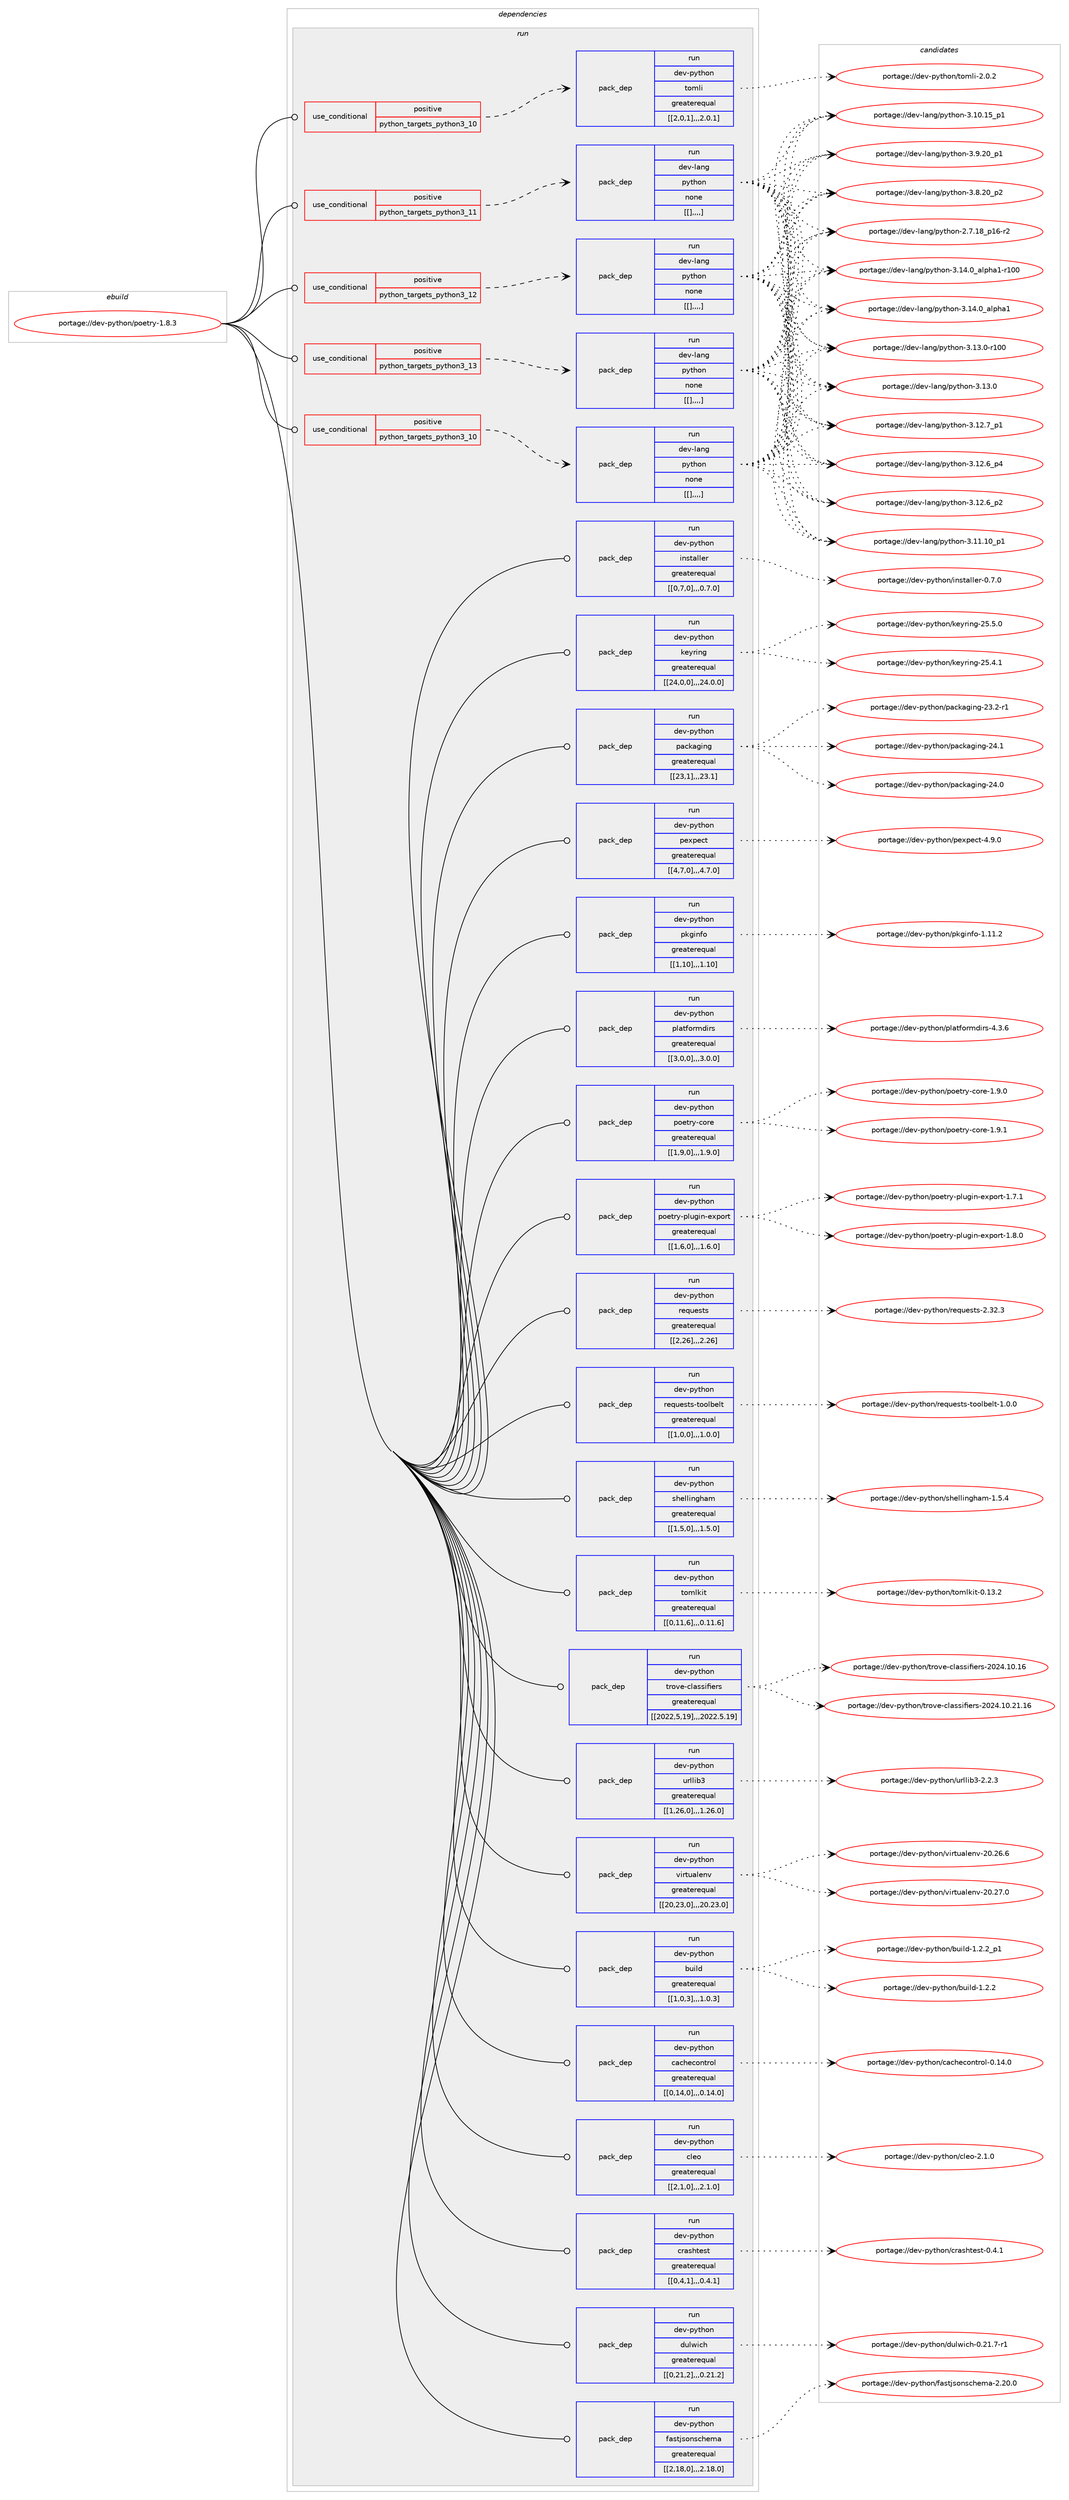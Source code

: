 digraph prolog {

# *************
# Graph options
# *************

newrank=true;
concentrate=true;
compound=true;
graph [rankdir=LR,fontname=Helvetica,fontsize=10,ranksep=1.5];#, ranksep=2.5, nodesep=0.2];
edge  [arrowhead=vee];
node  [fontname=Helvetica,fontsize=10];

# **********
# The ebuild
# **********

subgraph cluster_leftcol {
color=gray;
label=<<i>ebuild</i>>;
id [label="portage://dev-python/poetry-1.8.3", color=red, width=4, href="../dev-python/poetry-1.8.3.svg"];
}

# ****************
# The dependencies
# ****************

subgraph cluster_midcol {
color=gray;
label=<<i>dependencies</i>>;
subgraph cluster_compile {
fillcolor="#eeeeee";
style=filled;
label=<<i>compile</i>>;
}
subgraph cluster_compileandrun {
fillcolor="#eeeeee";
style=filled;
label=<<i>compile and run</i>>;
}
subgraph cluster_run {
fillcolor="#eeeeee";
style=filled;
label=<<i>run</i>>;
subgraph cond38669 {
dependency161145 [label=<<TABLE BORDER="0" CELLBORDER="1" CELLSPACING="0" CELLPADDING="4"><TR><TD ROWSPAN="3" CELLPADDING="10">use_conditional</TD></TR><TR><TD>positive</TD></TR><TR><TD>python_targets_python3_10</TD></TR></TABLE>>, shape=none, color=red];
subgraph pack121158 {
dependency161186 [label=<<TABLE BORDER="0" CELLBORDER="1" CELLSPACING="0" CELLPADDING="4" WIDTH="220"><TR><TD ROWSPAN="6" CELLPADDING="30">pack_dep</TD></TR><TR><TD WIDTH="110">run</TD></TR><TR><TD>dev-lang</TD></TR><TR><TD>python</TD></TR><TR><TD>none</TD></TR><TR><TD>[[],,,,]</TD></TR></TABLE>>, shape=none, color=blue];
}
dependency161145:e -> dependency161186:w [weight=20,style="dashed",arrowhead="vee"];
}
id:e -> dependency161145:w [weight=20,style="solid",arrowhead="odot"];
subgraph cond38689 {
dependency161190 [label=<<TABLE BORDER="0" CELLBORDER="1" CELLSPACING="0" CELLPADDING="4"><TR><TD ROWSPAN="3" CELLPADDING="10">use_conditional</TD></TR><TR><TD>positive</TD></TR><TR><TD>python_targets_python3_10</TD></TR></TABLE>>, shape=none, color=red];
subgraph pack121188 {
dependency161206 [label=<<TABLE BORDER="0" CELLBORDER="1" CELLSPACING="0" CELLPADDING="4" WIDTH="220"><TR><TD ROWSPAN="6" CELLPADDING="30">pack_dep</TD></TR><TR><TD WIDTH="110">run</TD></TR><TR><TD>dev-python</TD></TR><TR><TD>tomli</TD></TR><TR><TD>greaterequal</TD></TR><TR><TD>[[2,0,1],,,2.0.1]</TD></TR></TABLE>>, shape=none, color=blue];
}
dependency161190:e -> dependency161206:w [weight=20,style="dashed",arrowhead="vee"];
}
id:e -> dependency161190:w [weight=20,style="solid",arrowhead="odot"];
subgraph cond38694 {
dependency161230 [label=<<TABLE BORDER="0" CELLBORDER="1" CELLSPACING="0" CELLPADDING="4"><TR><TD ROWSPAN="3" CELLPADDING="10">use_conditional</TD></TR><TR><TD>positive</TD></TR><TR><TD>python_targets_python3_11</TD></TR></TABLE>>, shape=none, color=red];
subgraph pack121208 {
dependency161232 [label=<<TABLE BORDER="0" CELLBORDER="1" CELLSPACING="0" CELLPADDING="4" WIDTH="220"><TR><TD ROWSPAN="6" CELLPADDING="30">pack_dep</TD></TR><TR><TD WIDTH="110">run</TD></TR><TR><TD>dev-lang</TD></TR><TR><TD>python</TD></TR><TR><TD>none</TD></TR><TR><TD>[[],,,,]</TD></TR></TABLE>>, shape=none, color=blue];
}
dependency161230:e -> dependency161232:w [weight=20,style="dashed",arrowhead="vee"];
}
id:e -> dependency161230:w [weight=20,style="solid",arrowhead="odot"];
subgraph cond38715 {
dependency161269 [label=<<TABLE BORDER="0" CELLBORDER="1" CELLSPACING="0" CELLPADDING="4"><TR><TD ROWSPAN="3" CELLPADDING="10">use_conditional</TD></TR><TR><TD>positive</TD></TR><TR><TD>python_targets_python3_12</TD></TR></TABLE>>, shape=none, color=red];
subgraph pack121261 {
dependency161324 [label=<<TABLE BORDER="0" CELLBORDER="1" CELLSPACING="0" CELLPADDING="4" WIDTH="220"><TR><TD ROWSPAN="6" CELLPADDING="30">pack_dep</TD></TR><TR><TD WIDTH="110">run</TD></TR><TR><TD>dev-lang</TD></TR><TR><TD>python</TD></TR><TR><TD>none</TD></TR><TR><TD>[[],,,,]</TD></TR></TABLE>>, shape=none, color=blue];
}
dependency161269:e -> dependency161324:w [weight=20,style="dashed",arrowhead="vee"];
}
id:e -> dependency161269:w [weight=20,style="solid",arrowhead="odot"];
subgraph cond38744 {
dependency161345 [label=<<TABLE BORDER="0" CELLBORDER="1" CELLSPACING="0" CELLPADDING="4"><TR><TD ROWSPAN="3" CELLPADDING="10">use_conditional</TD></TR><TR><TD>positive</TD></TR><TR><TD>python_targets_python3_13</TD></TR></TABLE>>, shape=none, color=red];
subgraph pack121331 {
dependency161418 [label=<<TABLE BORDER="0" CELLBORDER="1" CELLSPACING="0" CELLPADDING="4" WIDTH="220"><TR><TD ROWSPAN="6" CELLPADDING="30">pack_dep</TD></TR><TR><TD WIDTH="110">run</TD></TR><TR><TD>dev-lang</TD></TR><TR><TD>python</TD></TR><TR><TD>none</TD></TR><TR><TD>[[],,,,]</TD></TR></TABLE>>, shape=none, color=blue];
}
dependency161345:e -> dependency161418:w [weight=20,style="dashed",arrowhead="vee"];
}
id:e -> dependency161345:w [weight=20,style="solid",arrowhead="odot"];
subgraph pack121347 {
dependency161437 [label=<<TABLE BORDER="0" CELLBORDER="1" CELLSPACING="0" CELLPADDING="4" WIDTH="220"><TR><TD ROWSPAN="6" CELLPADDING="30">pack_dep</TD></TR><TR><TD WIDTH="110">run</TD></TR><TR><TD>dev-python</TD></TR><TR><TD>build</TD></TR><TR><TD>greaterequal</TD></TR><TR><TD>[[1,0,3],,,1.0.3]</TD></TR></TABLE>>, shape=none, color=blue];
}
id:e -> dependency161437:w [weight=20,style="solid",arrowhead="odot"];
subgraph pack121353 {
dependency161505 [label=<<TABLE BORDER="0" CELLBORDER="1" CELLSPACING="0" CELLPADDING="4" WIDTH="220"><TR><TD ROWSPAN="6" CELLPADDING="30">pack_dep</TD></TR><TR><TD WIDTH="110">run</TD></TR><TR><TD>dev-python</TD></TR><TR><TD>cachecontrol</TD></TR><TR><TD>greaterequal</TD></TR><TR><TD>[[0,14,0],,,0.14.0]</TD></TR></TABLE>>, shape=none, color=blue];
}
id:e -> dependency161505:w [weight=20,style="solid",arrowhead="odot"];
subgraph pack121394 {
dependency161511 [label=<<TABLE BORDER="0" CELLBORDER="1" CELLSPACING="0" CELLPADDING="4" WIDTH="220"><TR><TD ROWSPAN="6" CELLPADDING="30">pack_dep</TD></TR><TR><TD WIDTH="110">run</TD></TR><TR><TD>dev-python</TD></TR><TR><TD>cleo</TD></TR><TR><TD>greaterequal</TD></TR><TR><TD>[[2,1,0],,,2.1.0]</TD></TR></TABLE>>, shape=none, color=blue];
}
id:e -> dependency161511:w [weight=20,style="solid",arrowhead="odot"];
subgraph pack121401 {
dependency161515 [label=<<TABLE BORDER="0" CELLBORDER="1" CELLSPACING="0" CELLPADDING="4" WIDTH="220"><TR><TD ROWSPAN="6" CELLPADDING="30">pack_dep</TD></TR><TR><TD WIDTH="110">run</TD></TR><TR><TD>dev-python</TD></TR><TR><TD>crashtest</TD></TR><TR><TD>greaterequal</TD></TR><TR><TD>[[0,4,1],,,0.4.1]</TD></TR></TABLE>>, shape=none, color=blue];
}
id:e -> dependency161515:w [weight=20,style="solid",arrowhead="odot"];
subgraph pack121409 {
dependency161529 [label=<<TABLE BORDER="0" CELLBORDER="1" CELLSPACING="0" CELLPADDING="4" WIDTH="220"><TR><TD ROWSPAN="6" CELLPADDING="30">pack_dep</TD></TR><TR><TD WIDTH="110">run</TD></TR><TR><TD>dev-python</TD></TR><TR><TD>dulwich</TD></TR><TR><TD>greaterequal</TD></TR><TR><TD>[[0,21,2],,,0.21.2]</TD></TR></TABLE>>, shape=none, color=blue];
}
id:e -> dependency161529:w [weight=20,style="solid",arrowhead="odot"];
subgraph pack121412 {
dependency161535 [label=<<TABLE BORDER="0" CELLBORDER="1" CELLSPACING="0" CELLPADDING="4" WIDTH="220"><TR><TD ROWSPAN="6" CELLPADDING="30">pack_dep</TD></TR><TR><TD WIDTH="110">run</TD></TR><TR><TD>dev-python</TD></TR><TR><TD>fastjsonschema</TD></TR><TR><TD>greaterequal</TD></TR><TR><TD>[[2,18,0],,,2.18.0]</TD></TR></TABLE>>, shape=none, color=blue];
}
id:e -> dependency161535:w [weight=20,style="solid",arrowhead="odot"];
subgraph pack121423 {
dependency161564 [label=<<TABLE BORDER="0" CELLBORDER="1" CELLSPACING="0" CELLPADDING="4" WIDTH="220"><TR><TD ROWSPAN="6" CELLPADDING="30">pack_dep</TD></TR><TR><TD WIDTH="110">run</TD></TR><TR><TD>dev-python</TD></TR><TR><TD>installer</TD></TR><TR><TD>greaterequal</TD></TR><TR><TD>[[0,7,0],,,0.7.0]</TD></TR></TABLE>>, shape=none, color=blue];
}
id:e -> dependency161564:w [weight=20,style="solid",arrowhead="odot"];
subgraph pack121431 {
dependency161568 [label=<<TABLE BORDER="0" CELLBORDER="1" CELLSPACING="0" CELLPADDING="4" WIDTH="220"><TR><TD ROWSPAN="6" CELLPADDING="30">pack_dep</TD></TR><TR><TD WIDTH="110">run</TD></TR><TR><TD>dev-python</TD></TR><TR><TD>keyring</TD></TR><TR><TD>greaterequal</TD></TR><TR><TD>[[24,0,0],,,24.0.0]</TD></TR></TABLE>>, shape=none, color=blue];
}
id:e -> dependency161568:w [weight=20,style="solid",arrowhead="odot"];
subgraph pack121440 {
dependency161581 [label=<<TABLE BORDER="0" CELLBORDER="1" CELLSPACING="0" CELLPADDING="4" WIDTH="220"><TR><TD ROWSPAN="6" CELLPADDING="30">pack_dep</TD></TR><TR><TD WIDTH="110">run</TD></TR><TR><TD>dev-python</TD></TR><TR><TD>packaging</TD></TR><TR><TD>greaterequal</TD></TR><TR><TD>[[23,1],,,23.1]</TD></TR></TABLE>>, shape=none, color=blue];
}
id:e -> dependency161581:w [weight=20,style="solid",arrowhead="odot"];
subgraph pack121444 {
dependency161600 [label=<<TABLE BORDER="0" CELLBORDER="1" CELLSPACING="0" CELLPADDING="4" WIDTH="220"><TR><TD ROWSPAN="6" CELLPADDING="30">pack_dep</TD></TR><TR><TD WIDTH="110">run</TD></TR><TR><TD>dev-python</TD></TR><TR><TD>pexpect</TD></TR><TR><TD>greaterequal</TD></TR><TR><TD>[[4,7,0],,,4.7.0]</TD></TR></TABLE>>, shape=none, color=blue];
}
id:e -> dependency161600:w [weight=20,style="solid",arrowhead="odot"];
subgraph pack121453 {
dependency161617 [label=<<TABLE BORDER="0" CELLBORDER="1" CELLSPACING="0" CELLPADDING="4" WIDTH="220"><TR><TD ROWSPAN="6" CELLPADDING="30">pack_dep</TD></TR><TR><TD WIDTH="110">run</TD></TR><TR><TD>dev-python</TD></TR><TR><TD>pkginfo</TD></TR><TR><TD>greaterequal</TD></TR><TR><TD>[[1,10],,,1.10]</TD></TR></TABLE>>, shape=none, color=blue];
}
id:e -> dependency161617:w [weight=20,style="solid",arrowhead="odot"];
subgraph pack121460 {
dependency161749 [label=<<TABLE BORDER="0" CELLBORDER="1" CELLSPACING="0" CELLPADDING="4" WIDTH="220"><TR><TD ROWSPAN="6" CELLPADDING="30">pack_dep</TD></TR><TR><TD WIDTH="110">run</TD></TR><TR><TD>dev-python</TD></TR><TR><TD>platformdirs</TD></TR><TR><TD>greaterequal</TD></TR><TR><TD>[[3,0,0],,,3.0.0]</TD></TR></TABLE>>, shape=none, color=blue];
}
id:e -> dependency161749:w [weight=20,style="solid",arrowhead="odot"];
subgraph pack121536 {
dependency161755 [label=<<TABLE BORDER="0" CELLBORDER="1" CELLSPACING="0" CELLPADDING="4" WIDTH="220"><TR><TD ROWSPAN="6" CELLPADDING="30">pack_dep</TD></TR><TR><TD WIDTH="110">run</TD></TR><TR><TD>dev-python</TD></TR><TR><TD>poetry-core</TD></TR><TR><TD>greaterequal</TD></TR><TR><TD>[[1,9,0],,,1.9.0]</TD></TR></TABLE>>, shape=none, color=blue];
}
id:e -> dependency161755:w [weight=20,style="solid",arrowhead="odot"];
subgraph pack121541 {
dependency161788 [label=<<TABLE BORDER="0" CELLBORDER="1" CELLSPACING="0" CELLPADDING="4" WIDTH="220"><TR><TD ROWSPAN="6" CELLPADDING="30">pack_dep</TD></TR><TR><TD WIDTH="110">run</TD></TR><TR><TD>dev-python</TD></TR><TR><TD>poetry-plugin-export</TD></TR><TR><TD>greaterequal</TD></TR><TR><TD>[[1,6,0],,,1.6.0]</TD></TR></TABLE>>, shape=none, color=blue];
}
id:e -> dependency161788:w [weight=20,style="solid",arrowhead="odot"];
subgraph pack121572 {
dependency161805 [label=<<TABLE BORDER="0" CELLBORDER="1" CELLSPACING="0" CELLPADDING="4" WIDTH="220"><TR><TD ROWSPAN="6" CELLPADDING="30">pack_dep</TD></TR><TR><TD WIDTH="110">run</TD></TR><TR><TD>dev-python</TD></TR><TR><TD>requests</TD></TR><TR><TD>greaterequal</TD></TR><TR><TD>[[2,26],,,2.26]</TD></TR></TABLE>>, shape=none, color=blue];
}
id:e -> dependency161805:w [weight=20,style="solid",arrowhead="odot"];
subgraph pack121584 {
dependency161826 [label=<<TABLE BORDER="0" CELLBORDER="1" CELLSPACING="0" CELLPADDING="4" WIDTH="220"><TR><TD ROWSPAN="6" CELLPADDING="30">pack_dep</TD></TR><TR><TD WIDTH="110">run</TD></TR><TR><TD>dev-python</TD></TR><TR><TD>requests-toolbelt</TD></TR><TR><TD>greaterequal</TD></TR><TR><TD>[[1,0,0],,,1.0.0]</TD></TR></TABLE>>, shape=none, color=blue];
}
id:e -> dependency161826:w [weight=20,style="solid",arrowhead="odot"];
subgraph pack121601 {
dependency161897 [label=<<TABLE BORDER="0" CELLBORDER="1" CELLSPACING="0" CELLPADDING="4" WIDTH="220"><TR><TD ROWSPAN="6" CELLPADDING="30">pack_dep</TD></TR><TR><TD WIDTH="110">run</TD></TR><TR><TD>dev-python</TD></TR><TR><TD>shellingham</TD></TR><TR><TD>greaterequal</TD></TR><TR><TD>[[1,5,0],,,1.5.0]</TD></TR></TABLE>>, shape=none, color=blue];
}
id:e -> dependency161897:w [weight=20,style="solid",arrowhead="odot"];
subgraph pack121623 {
dependency161958 [label=<<TABLE BORDER="0" CELLBORDER="1" CELLSPACING="0" CELLPADDING="4" WIDTH="220"><TR><TD ROWSPAN="6" CELLPADDING="30">pack_dep</TD></TR><TR><TD WIDTH="110">run</TD></TR><TR><TD>dev-python</TD></TR><TR><TD>tomlkit</TD></TR><TR><TD>greaterequal</TD></TR><TR><TD>[[0,11,6],,,0.11.6]</TD></TR></TABLE>>, shape=none, color=blue];
}
id:e -> dependency161958:w [weight=20,style="solid",arrowhead="odot"];
subgraph pack121675 {
dependency161994 [label=<<TABLE BORDER="0" CELLBORDER="1" CELLSPACING="0" CELLPADDING="4" WIDTH="220"><TR><TD ROWSPAN="6" CELLPADDING="30">pack_dep</TD></TR><TR><TD WIDTH="110">run</TD></TR><TR><TD>dev-python</TD></TR><TR><TD>trove-classifiers</TD></TR><TR><TD>greaterequal</TD></TR><TR><TD>[[2022,5,19],,,2022.5.19]</TD></TR></TABLE>>, shape=none, color=blue];
}
id:e -> dependency161994:w [weight=20,style="solid",arrowhead="odot"];
subgraph pack121692 {
dependency162102 [label=<<TABLE BORDER="0" CELLBORDER="1" CELLSPACING="0" CELLPADDING="4" WIDTH="220"><TR><TD ROWSPAN="6" CELLPADDING="30">pack_dep</TD></TR><TR><TD WIDTH="110">run</TD></TR><TR><TD>dev-python</TD></TR><TR><TD>urllib3</TD></TR><TR><TD>greaterequal</TD></TR><TR><TD>[[1,26,0],,,1.26.0]</TD></TR></TABLE>>, shape=none, color=blue];
}
id:e -> dependency162102:w [weight=20,style="solid",arrowhead="odot"];
subgraph pack121738 {
dependency162110 [label=<<TABLE BORDER="0" CELLBORDER="1" CELLSPACING="0" CELLPADDING="4" WIDTH="220"><TR><TD ROWSPAN="6" CELLPADDING="30">pack_dep</TD></TR><TR><TD WIDTH="110">run</TD></TR><TR><TD>dev-python</TD></TR><TR><TD>virtualenv</TD></TR><TR><TD>greaterequal</TD></TR><TR><TD>[[20,23,0],,,20.23.0]</TD></TR></TABLE>>, shape=none, color=blue];
}
id:e -> dependency162110:w [weight=20,style="solid",arrowhead="odot"];
}
}

# **************
# The candidates
# **************

subgraph cluster_choices {
rank=same;
color=gray;
label=<<i>candidates</i>>;

subgraph choice121395 {
color=black;
nodesep=1;
choice100101118451089711010347112121116104111110455146495246489597108112104974945114494848 [label="portage://dev-lang/python-3.14.0_alpha1-r100", color=red, width=4,href="../dev-lang/python-3.14.0_alpha1-r100.svg"];
choice1001011184510897110103471121211161041111104551464952464895971081121049749 [label="portage://dev-lang/python-3.14.0_alpha1", color=red, width=4,href="../dev-lang/python-3.14.0_alpha1.svg"];
choice1001011184510897110103471121211161041111104551464951464845114494848 [label="portage://dev-lang/python-3.13.0-r100", color=red, width=4,href="../dev-lang/python-3.13.0-r100.svg"];
choice10010111845108971101034711212111610411111045514649514648 [label="portage://dev-lang/python-3.13.0", color=red, width=4,href="../dev-lang/python-3.13.0.svg"];
choice100101118451089711010347112121116104111110455146495046559511249 [label="portage://dev-lang/python-3.12.7_p1", color=red, width=4,href="../dev-lang/python-3.12.7_p1.svg"];
choice100101118451089711010347112121116104111110455146495046549511252 [label="portage://dev-lang/python-3.12.6_p4", color=red, width=4,href="../dev-lang/python-3.12.6_p4.svg"];
choice100101118451089711010347112121116104111110455146495046549511250 [label="portage://dev-lang/python-3.12.6_p2", color=red, width=4,href="../dev-lang/python-3.12.6_p2.svg"];
choice10010111845108971101034711212111610411111045514649494649489511249 [label="portage://dev-lang/python-3.11.10_p1", color=red, width=4,href="../dev-lang/python-3.11.10_p1.svg"];
choice10010111845108971101034711212111610411111045514649484649539511249 [label="portage://dev-lang/python-3.10.15_p1", color=red, width=4,href="../dev-lang/python-3.10.15_p1.svg"];
choice100101118451089711010347112121116104111110455146574650489511249 [label="portage://dev-lang/python-3.9.20_p1", color=red, width=4,href="../dev-lang/python-3.9.20_p1.svg"];
choice100101118451089711010347112121116104111110455146564650489511250 [label="portage://dev-lang/python-3.8.20_p2", color=red, width=4,href="../dev-lang/python-3.8.20_p2.svg"];
choice100101118451089711010347112121116104111110455046554649569511249544511450 [label="portage://dev-lang/python-2.7.18_p16-r2", color=red, width=4,href="../dev-lang/python-2.7.18_p16-r2.svg"];
dependency161186:e -> choice100101118451089711010347112121116104111110455146495246489597108112104974945114494848:w [style=dotted,weight="100"];
dependency161186:e -> choice1001011184510897110103471121211161041111104551464952464895971081121049749:w [style=dotted,weight="100"];
dependency161186:e -> choice1001011184510897110103471121211161041111104551464951464845114494848:w [style=dotted,weight="100"];
dependency161186:e -> choice10010111845108971101034711212111610411111045514649514648:w [style=dotted,weight="100"];
dependency161186:e -> choice100101118451089711010347112121116104111110455146495046559511249:w [style=dotted,weight="100"];
dependency161186:e -> choice100101118451089711010347112121116104111110455146495046549511252:w [style=dotted,weight="100"];
dependency161186:e -> choice100101118451089711010347112121116104111110455146495046549511250:w [style=dotted,weight="100"];
dependency161186:e -> choice10010111845108971101034711212111610411111045514649494649489511249:w [style=dotted,weight="100"];
dependency161186:e -> choice10010111845108971101034711212111610411111045514649484649539511249:w [style=dotted,weight="100"];
dependency161186:e -> choice100101118451089711010347112121116104111110455146574650489511249:w [style=dotted,weight="100"];
dependency161186:e -> choice100101118451089711010347112121116104111110455146564650489511250:w [style=dotted,weight="100"];
dependency161186:e -> choice100101118451089711010347112121116104111110455046554649569511249544511450:w [style=dotted,weight="100"];
}
subgraph choice121400 {
color=black;
nodesep=1;
choice1001011184511212111610411111047116111109108105455046484650 [label="portage://dev-python/tomli-2.0.2", color=red, width=4,href="../dev-python/tomli-2.0.2.svg"];
dependency161206:e -> choice1001011184511212111610411111047116111109108105455046484650:w [style=dotted,weight="100"];
}
subgraph choice121407 {
color=black;
nodesep=1;
choice100101118451089711010347112121116104111110455146495246489597108112104974945114494848 [label="portage://dev-lang/python-3.14.0_alpha1-r100", color=red, width=4,href="../dev-lang/python-3.14.0_alpha1-r100.svg"];
choice1001011184510897110103471121211161041111104551464952464895971081121049749 [label="portage://dev-lang/python-3.14.0_alpha1", color=red, width=4,href="../dev-lang/python-3.14.0_alpha1.svg"];
choice1001011184510897110103471121211161041111104551464951464845114494848 [label="portage://dev-lang/python-3.13.0-r100", color=red, width=4,href="../dev-lang/python-3.13.0-r100.svg"];
choice10010111845108971101034711212111610411111045514649514648 [label="portage://dev-lang/python-3.13.0", color=red, width=4,href="../dev-lang/python-3.13.0.svg"];
choice100101118451089711010347112121116104111110455146495046559511249 [label="portage://dev-lang/python-3.12.7_p1", color=red, width=4,href="../dev-lang/python-3.12.7_p1.svg"];
choice100101118451089711010347112121116104111110455146495046549511252 [label="portage://dev-lang/python-3.12.6_p4", color=red, width=4,href="../dev-lang/python-3.12.6_p4.svg"];
choice100101118451089711010347112121116104111110455146495046549511250 [label="portage://dev-lang/python-3.12.6_p2", color=red, width=4,href="../dev-lang/python-3.12.6_p2.svg"];
choice10010111845108971101034711212111610411111045514649494649489511249 [label="portage://dev-lang/python-3.11.10_p1", color=red, width=4,href="../dev-lang/python-3.11.10_p1.svg"];
choice10010111845108971101034711212111610411111045514649484649539511249 [label="portage://dev-lang/python-3.10.15_p1", color=red, width=4,href="../dev-lang/python-3.10.15_p1.svg"];
choice100101118451089711010347112121116104111110455146574650489511249 [label="portage://dev-lang/python-3.9.20_p1", color=red, width=4,href="../dev-lang/python-3.9.20_p1.svg"];
choice100101118451089711010347112121116104111110455146564650489511250 [label="portage://dev-lang/python-3.8.20_p2", color=red, width=4,href="../dev-lang/python-3.8.20_p2.svg"];
choice100101118451089711010347112121116104111110455046554649569511249544511450 [label="portage://dev-lang/python-2.7.18_p16-r2", color=red, width=4,href="../dev-lang/python-2.7.18_p16-r2.svg"];
dependency161232:e -> choice100101118451089711010347112121116104111110455146495246489597108112104974945114494848:w [style=dotted,weight="100"];
dependency161232:e -> choice1001011184510897110103471121211161041111104551464952464895971081121049749:w [style=dotted,weight="100"];
dependency161232:e -> choice1001011184510897110103471121211161041111104551464951464845114494848:w [style=dotted,weight="100"];
dependency161232:e -> choice10010111845108971101034711212111610411111045514649514648:w [style=dotted,weight="100"];
dependency161232:e -> choice100101118451089711010347112121116104111110455146495046559511249:w [style=dotted,weight="100"];
dependency161232:e -> choice100101118451089711010347112121116104111110455146495046549511252:w [style=dotted,weight="100"];
dependency161232:e -> choice100101118451089711010347112121116104111110455146495046549511250:w [style=dotted,weight="100"];
dependency161232:e -> choice10010111845108971101034711212111610411111045514649494649489511249:w [style=dotted,weight="100"];
dependency161232:e -> choice10010111845108971101034711212111610411111045514649484649539511249:w [style=dotted,weight="100"];
dependency161232:e -> choice100101118451089711010347112121116104111110455146574650489511249:w [style=dotted,weight="100"];
dependency161232:e -> choice100101118451089711010347112121116104111110455146564650489511250:w [style=dotted,weight="100"];
dependency161232:e -> choice100101118451089711010347112121116104111110455046554649569511249544511450:w [style=dotted,weight="100"];
}
subgraph choice121430 {
color=black;
nodesep=1;
choice100101118451089711010347112121116104111110455146495246489597108112104974945114494848 [label="portage://dev-lang/python-3.14.0_alpha1-r100", color=red, width=4,href="../dev-lang/python-3.14.0_alpha1-r100.svg"];
choice1001011184510897110103471121211161041111104551464952464895971081121049749 [label="portage://dev-lang/python-3.14.0_alpha1", color=red, width=4,href="../dev-lang/python-3.14.0_alpha1.svg"];
choice1001011184510897110103471121211161041111104551464951464845114494848 [label="portage://dev-lang/python-3.13.0-r100", color=red, width=4,href="../dev-lang/python-3.13.0-r100.svg"];
choice10010111845108971101034711212111610411111045514649514648 [label="portage://dev-lang/python-3.13.0", color=red, width=4,href="../dev-lang/python-3.13.0.svg"];
choice100101118451089711010347112121116104111110455146495046559511249 [label="portage://dev-lang/python-3.12.7_p1", color=red, width=4,href="../dev-lang/python-3.12.7_p1.svg"];
choice100101118451089711010347112121116104111110455146495046549511252 [label="portage://dev-lang/python-3.12.6_p4", color=red, width=4,href="../dev-lang/python-3.12.6_p4.svg"];
choice100101118451089711010347112121116104111110455146495046549511250 [label="portage://dev-lang/python-3.12.6_p2", color=red, width=4,href="../dev-lang/python-3.12.6_p2.svg"];
choice10010111845108971101034711212111610411111045514649494649489511249 [label="portage://dev-lang/python-3.11.10_p1", color=red, width=4,href="../dev-lang/python-3.11.10_p1.svg"];
choice10010111845108971101034711212111610411111045514649484649539511249 [label="portage://dev-lang/python-3.10.15_p1", color=red, width=4,href="../dev-lang/python-3.10.15_p1.svg"];
choice100101118451089711010347112121116104111110455146574650489511249 [label="portage://dev-lang/python-3.9.20_p1", color=red, width=4,href="../dev-lang/python-3.9.20_p1.svg"];
choice100101118451089711010347112121116104111110455146564650489511250 [label="portage://dev-lang/python-3.8.20_p2", color=red, width=4,href="../dev-lang/python-3.8.20_p2.svg"];
choice100101118451089711010347112121116104111110455046554649569511249544511450 [label="portage://dev-lang/python-2.7.18_p16-r2", color=red, width=4,href="../dev-lang/python-2.7.18_p16-r2.svg"];
dependency161324:e -> choice100101118451089711010347112121116104111110455146495246489597108112104974945114494848:w [style=dotted,weight="100"];
dependency161324:e -> choice1001011184510897110103471121211161041111104551464952464895971081121049749:w [style=dotted,weight="100"];
dependency161324:e -> choice1001011184510897110103471121211161041111104551464951464845114494848:w [style=dotted,weight="100"];
dependency161324:e -> choice10010111845108971101034711212111610411111045514649514648:w [style=dotted,weight="100"];
dependency161324:e -> choice100101118451089711010347112121116104111110455146495046559511249:w [style=dotted,weight="100"];
dependency161324:e -> choice100101118451089711010347112121116104111110455146495046549511252:w [style=dotted,weight="100"];
dependency161324:e -> choice100101118451089711010347112121116104111110455146495046549511250:w [style=dotted,weight="100"];
dependency161324:e -> choice10010111845108971101034711212111610411111045514649494649489511249:w [style=dotted,weight="100"];
dependency161324:e -> choice10010111845108971101034711212111610411111045514649484649539511249:w [style=dotted,weight="100"];
dependency161324:e -> choice100101118451089711010347112121116104111110455146574650489511249:w [style=dotted,weight="100"];
dependency161324:e -> choice100101118451089711010347112121116104111110455146564650489511250:w [style=dotted,weight="100"];
dependency161324:e -> choice100101118451089711010347112121116104111110455046554649569511249544511450:w [style=dotted,weight="100"];
}
subgraph choice121438 {
color=black;
nodesep=1;
choice100101118451089711010347112121116104111110455146495246489597108112104974945114494848 [label="portage://dev-lang/python-3.14.0_alpha1-r100", color=red, width=4,href="../dev-lang/python-3.14.0_alpha1-r100.svg"];
choice1001011184510897110103471121211161041111104551464952464895971081121049749 [label="portage://dev-lang/python-3.14.0_alpha1", color=red, width=4,href="../dev-lang/python-3.14.0_alpha1.svg"];
choice1001011184510897110103471121211161041111104551464951464845114494848 [label="portage://dev-lang/python-3.13.0-r100", color=red, width=4,href="../dev-lang/python-3.13.0-r100.svg"];
choice10010111845108971101034711212111610411111045514649514648 [label="portage://dev-lang/python-3.13.0", color=red, width=4,href="../dev-lang/python-3.13.0.svg"];
choice100101118451089711010347112121116104111110455146495046559511249 [label="portage://dev-lang/python-3.12.7_p1", color=red, width=4,href="../dev-lang/python-3.12.7_p1.svg"];
choice100101118451089711010347112121116104111110455146495046549511252 [label="portage://dev-lang/python-3.12.6_p4", color=red, width=4,href="../dev-lang/python-3.12.6_p4.svg"];
choice100101118451089711010347112121116104111110455146495046549511250 [label="portage://dev-lang/python-3.12.6_p2", color=red, width=4,href="../dev-lang/python-3.12.6_p2.svg"];
choice10010111845108971101034711212111610411111045514649494649489511249 [label="portage://dev-lang/python-3.11.10_p1", color=red, width=4,href="../dev-lang/python-3.11.10_p1.svg"];
choice10010111845108971101034711212111610411111045514649484649539511249 [label="portage://dev-lang/python-3.10.15_p1", color=red, width=4,href="../dev-lang/python-3.10.15_p1.svg"];
choice100101118451089711010347112121116104111110455146574650489511249 [label="portage://dev-lang/python-3.9.20_p1", color=red, width=4,href="../dev-lang/python-3.9.20_p1.svg"];
choice100101118451089711010347112121116104111110455146564650489511250 [label="portage://dev-lang/python-3.8.20_p2", color=red, width=4,href="../dev-lang/python-3.8.20_p2.svg"];
choice100101118451089711010347112121116104111110455046554649569511249544511450 [label="portage://dev-lang/python-2.7.18_p16-r2", color=red, width=4,href="../dev-lang/python-2.7.18_p16-r2.svg"];
dependency161418:e -> choice100101118451089711010347112121116104111110455146495246489597108112104974945114494848:w [style=dotted,weight="100"];
dependency161418:e -> choice1001011184510897110103471121211161041111104551464952464895971081121049749:w [style=dotted,weight="100"];
dependency161418:e -> choice1001011184510897110103471121211161041111104551464951464845114494848:w [style=dotted,weight="100"];
dependency161418:e -> choice10010111845108971101034711212111610411111045514649514648:w [style=dotted,weight="100"];
dependency161418:e -> choice100101118451089711010347112121116104111110455146495046559511249:w [style=dotted,weight="100"];
dependency161418:e -> choice100101118451089711010347112121116104111110455146495046549511252:w [style=dotted,weight="100"];
dependency161418:e -> choice100101118451089711010347112121116104111110455146495046549511250:w [style=dotted,weight="100"];
dependency161418:e -> choice10010111845108971101034711212111610411111045514649494649489511249:w [style=dotted,weight="100"];
dependency161418:e -> choice10010111845108971101034711212111610411111045514649484649539511249:w [style=dotted,weight="100"];
dependency161418:e -> choice100101118451089711010347112121116104111110455146574650489511249:w [style=dotted,weight="100"];
dependency161418:e -> choice100101118451089711010347112121116104111110455146564650489511250:w [style=dotted,weight="100"];
dependency161418:e -> choice100101118451089711010347112121116104111110455046554649569511249544511450:w [style=dotted,weight="100"];
}
subgraph choice121450 {
color=black;
nodesep=1;
choice1001011184511212111610411111047981171051081004549465046509511249 [label="portage://dev-python/build-1.2.2_p1", color=red, width=4,href="../dev-python/build-1.2.2_p1.svg"];
choice100101118451121211161041111104798117105108100454946504650 [label="portage://dev-python/build-1.2.2", color=red, width=4,href="../dev-python/build-1.2.2.svg"];
dependency161437:e -> choice1001011184511212111610411111047981171051081004549465046509511249:w [style=dotted,weight="100"];
dependency161437:e -> choice100101118451121211161041111104798117105108100454946504650:w [style=dotted,weight="100"];
}
subgraph choice121459 {
color=black;
nodesep=1;
choice10010111845112121116104111110479997991041019911111011611411110845484649524648 [label="portage://dev-python/cachecontrol-0.14.0", color=red, width=4,href="../dev-python/cachecontrol-0.14.0.svg"];
dependency161505:e -> choice10010111845112121116104111110479997991041019911111011611411110845484649524648:w [style=dotted,weight="100"];
}
subgraph choice121461 {
color=black;
nodesep=1;
choice100101118451121211161041111104799108101111455046494648 [label="portage://dev-python/cleo-2.1.0", color=red, width=4,href="../dev-python/cleo-2.1.0.svg"];
dependency161511:e -> choice100101118451121211161041111104799108101111455046494648:w [style=dotted,weight="100"];
}
subgraph choice121488 {
color=black;
nodesep=1;
choice10010111845112121116104111110479911497115104116101115116454846524649 [label="portage://dev-python/crashtest-0.4.1", color=red, width=4,href="../dev-python/crashtest-0.4.1.svg"];
dependency161515:e -> choice10010111845112121116104111110479911497115104116101115116454846524649:w [style=dotted,weight="100"];
}
subgraph choice121491 {
color=black;
nodesep=1;
choice100101118451121211161041111104710011710811910599104454846504946554511449 [label="portage://dev-python/dulwich-0.21.7-r1", color=red, width=4,href="../dev-python/dulwich-0.21.7-r1.svg"];
dependency161529:e -> choice100101118451121211161041111104710011710811910599104454846504946554511449:w [style=dotted,weight="100"];
}
subgraph choice121494 {
color=black;
nodesep=1;
choice100101118451121211161041111104710297115116106115111110115991041011099745504650484648 [label="portage://dev-python/fastjsonschema-2.20.0", color=red, width=4,href="../dev-python/fastjsonschema-2.20.0.svg"];
dependency161535:e -> choice100101118451121211161041111104710297115116106115111110115991041011099745504650484648:w [style=dotted,weight="100"];
}
subgraph choice121495 {
color=black;
nodesep=1;
choice100101118451121211161041111104710511011511697108108101114454846554648 [label="portage://dev-python/installer-0.7.0", color=red, width=4,href="../dev-python/installer-0.7.0.svg"];
dependency161564:e -> choice100101118451121211161041111104710511011511697108108101114454846554648:w [style=dotted,weight="100"];
}
subgraph choice121519 {
color=black;
nodesep=1;
choice100101118451121211161041111104710710112111410511010345505346534648 [label="portage://dev-python/keyring-25.5.0", color=red, width=4,href="../dev-python/keyring-25.5.0.svg"];
choice100101118451121211161041111104710710112111410511010345505346524649 [label="portage://dev-python/keyring-25.4.1", color=red, width=4,href="../dev-python/keyring-25.4.1.svg"];
dependency161568:e -> choice100101118451121211161041111104710710112111410511010345505346534648:w [style=dotted,weight="100"];
dependency161568:e -> choice100101118451121211161041111104710710112111410511010345505346524649:w [style=dotted,weight="100"];
}
subgraph choice121537 {
color=black;
nodesep=1;
choice10010111845112121116104111110471129799107971031051101034550524649 [label="portage://dev-python/packaging-24.1", color=red, width=4,href="../dev-python/packaging-24.1.svg"];
choice10010111845112121116104111110471129799107971031051101034550524648 [label="portage://dev-python/packaging-24.0", color=red, width=4,href="../dev-python/packaging-24.0.svg"];
choice100101118451121211161041111104711297991079710310511010345505146504511449 [label="portage://dev-python/packaging-23.2-r1", color=red, width=4,href="../dev-python/packaging-23.2-r1.svg"];
dependency161581:e -> choice10010111845112121116104111110471129799107971031051101034550524649:w [style=dotted,weight="100"];
dependency161581:e -> choice10010111845112121116104111110471129799107971031051101034550524648:w [style=dotted,weight="100"];
dependency161581:e -> choice100101118451121211161041111104711297991079710310511010345505146504511449:w [style=dotted,weight="100"];
}
subgraph choice121539 {
color=black;
nodesep=1;
choice100101118451121211161041111104711210112011210199116455246574648 [label="portage://dev-python/pexpect-4.9.0", color=red, width=4,href="../dev-python/pexpect-4.9.0.svg"];
dependency161600:e -> choice100101118451121211161041111104711210112011210199116455246574648:w [style=dotted,weight="100"];
}
subgraph choice121542 {
color=black;
nodesep=1;
choice100101118451121211161041111104711210710310511010211145494649494650 [label="portage://dev-python/pkginfo-1.11.2", color=red, width=4,href="../dev-python/pkginfo-1.11.2.svg"];
dependency161617:e -> choice100101118451121211161041111104711210710310511010211145494649494650:w [style=dotted,weight="100"];
}
subgraph choice121568 {
color=black;
nodesep=1;
choice100101118451121211161041111104711210897116102111114109100105114115455246514654 [label="portage://dev-python/platformdirs-4.3.6", color=red, width=4,href="../dev-python/platformdirs-4.3.6.svg"];
dependency161749:e -> choice100101118451121211161041111104711210897116102111114109100105114115455246514654:w [style=dotted,weight="100"];
}
subgraph choice121570 {
color=black;
nodesep=1;
choice10010111845112121116104111110471121111011161141214599111114101454946574649 [label="portage://dev-python/poetry-core-1.9.1", color=red, width=4,href="../dev-python/poetry-core-1.9.1.svg"];
choice10010111845112121116104111110471121111011161141214599111114101454946574648 [label="portage://dev-python/poetry-core-1.9.0", color=red, width=4,href="../dev-python/poetry-core-1.9.0.svg"];
dependency161755:e -> choice10010111845112121116104111110471121111011161141214599111114101454946574649:w [style=dotted,weight="100"];
dependency161755:e -> choice10010111845112121116104111110471121111011161141214599111114101454946574648:w [style=dotted,weight="100"];
}
subgraph choice121573 {
color=black;
nodesep=1;
choice10010111845112121116104111110471121111011161141214511210811710310511045101120112111114116454946564648 [label="portage://dev-python/poetry-plugin-export-1.8.0", color=red, width=4,href="../dev-python/poetry-plugin-export-1.8.0.svg"];
choice10010111845112121116104111110471121111011161141214511210811710310511045101120112111114116454946554649 [label="portage://dev-python/poetry-plugin-export-1.7.1", color=red, width=4,href="../dev-python/poetry-plugin-export-1.7.1.svg"];
dependency161788:e -> choice10010111845112121116104111110471121111011161141214511210811710310511045101120112111114116454946564648:w [style=dotted,weight="100"];
dependency161788:e -> choice10010111845112121116104111110471121111011161141214511210811710310511045101120112111114116454946554649:w [style=dotted,weight="100"];
}
subgraph choice121575 {
color=black;
nodesep=1;
choice100101118451121211161041111104711410111311710111511611545504651504651 [label="portage://dev-python/requests-2.32.3", color=red, width=4,href="../dev-python/requests-2.32.3.svg"];
dependency161805:e -> choice100101118451121211161041111104711410111311710111511611545504651504651:w [style=dotted,weight="100"];
}
subgraph choice121585 {
color=black;
nodesep=1;
choice10010111845112121116104111110471141011131171011151161154511611111110898101108116454946484648 [label="portage://dev-python/requests-toolbelt-1.0.0", color=red, width=4,href="../dev-python/requests-toolbelt-1.0.0.svg"];
dependency161826:e -> choice10010111845112121116104111110471141011131171011151161154511611111110898101108116454946484648:w [style=dotted,weight="100"];
}
subgraph choice121588 {
color=black;
nodesep=1;
choice100101118451121211161041111104711510410110810810511010310497109454946534652 [label="portage://dev-python/shellingham-1.5.4", color=red, width=4,href="../dev-python/shellingham-1.5.4.svg"];
dependency161897:e -> choice100101118451121211161041111104711510410110810810511010310497109454946534652:w [style=dotted,weight="100"];
}
subgraph choice121611 {
color=black;
nodesep=1;
choice100101118451121211161041111104711611110910810710511645484649514650 [label="portage://dev-python/tomlkit-0.13.2", color=red, width=4,href="../dev-python/tomlkit-0.13.2.svg"];
dependency161958:e -> choice100101118451121211161041111104711611110910810710511645484649514650:w [style=dotted,weight="100"];
}
subgraph choice121614 {
color=black;
nodesep=1;
choice10010111845112121116104111110471161141111181014599108971151151051021051011141154550485052464948465049464954 [label="portage://dev-python/trove-classifiers-2024.10.21.16", color=red, width=4,href="../dev-python/trove-classifiers-2024.10.21.16.svg"];
choice10010111845112121116104111110471161141111181014599108971151151051021051011141154550485052464948464954 [label="portage://dev-python/trove-classifiers-2024.10.16", color=red, width=4,href="../dev-python/trove-classifiers-2024.10.16.svg"];
dependency161994:e -> choice10010111845112121116104111110471161141111181014599108971151151051021051011141154550485052464948465049464954:w [style=dotted,weight="100"];
dependency161994:e -> choice10010111845112121116104111110471161141111181014599108971151151051021051011141154550485052464948464954:w [style=dotted,weight="100"];
}
subgraph choice121617 {
color=black;
nodesep=1;
choice10010111845112121116104111110471171141081081059851455046504651 [label="portage://dev-python/urllib3-2.2.3", color=red, width=4,href="../dev-python/urllib3-2.2.3.svg"];
dependency162102:e -> choice10010111845112121116104111110471171141081081059851455046504651:w [style=dotted,weight="100"];
}
subgraph choice121619 {
color=black;
nodesep=1;
choice1001011184511212111610411111047118105114116117971081011101184550484650554648 [label="portage://dev-python/virtualenv-20.27.0", color=red, width=4,href="../dev-python/virtualenv-20.27.0.svg"];
choice1001011184511212111610411111047118105114116117971081011101184550484650544654 [label="portage://dev-python/virtualenv-20.26.6", color=red, width=4,href="../dev-python/virtualenv-20.26.6.svg"];
dependency162110:e -> choice1001011184511212111610411111047118105114116117971081011101184550484650554648:w [style=dotted,weight="100"];
dependency162110:e -> choice1001011184511212111610411111047118105114116117971081011101184550484650544654:w [style=dotted,weight="100"];
}
}

}
